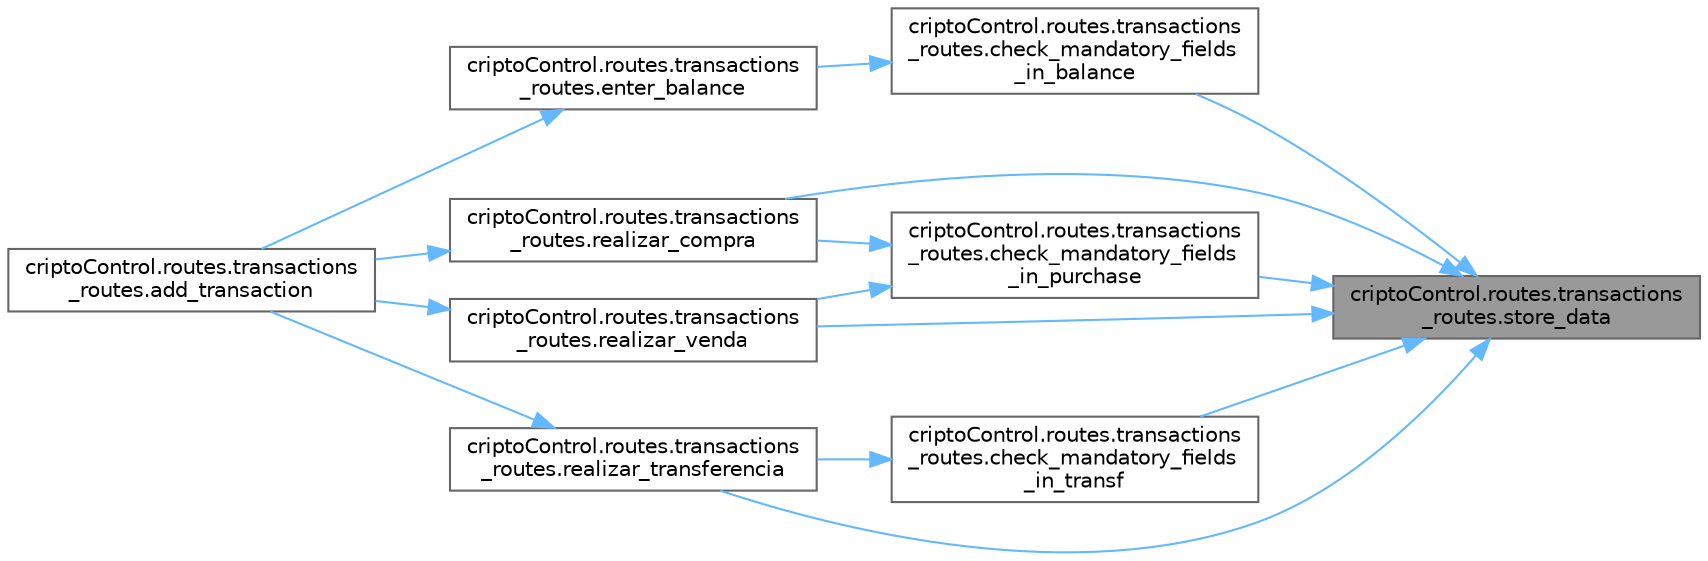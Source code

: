 digraph "criptoControl.routes.transactions_routes.store_data"
{
 // LATEX_PDF_SIZE
  bgcolor="transparent";
  edge [fontname=Helvetica,fontsize=10,labelfontname=Helvetica,labelfontsize=10];
  node [fontname=Helvetica,fontsize=10,shape=box,height=0.2,width=0.4];
  rankdir="RL";
  Node1 [id="Node000001",label="criptoControl.routes.transactions\l_routes.store_data",height=0.2,width=0.4,color="gray40", fillcolor="grey60", style="filled", fontcolor="black",tooltip=" "];
  Node1 -> Node2 [id="edge15_Node000001_Node000002",dir="back",color="steelblue1",style="solid",tooltip=" "];
  Node2 [id="Node000002",label="criptoControl.routes.transactions\l_routes.check_mandatory_fields\l_in_balance",height=0.2,width=0.4,color="grey40", fillcolor="white", style="filled",URL="$namespacecripto_control_1_1routes_1_1transactions__routes.html#a47dc4dc03fd0c904e075cb91ea8523e6",tooltip=" "];
  Node2 -> Node3 [id="edge16_Node000002_Node000003",dir="back",color="steelblue1",style="solid",tooltip=" "];
  Node3 [id="Node000003",label="criptoControl.routes.transactions\l_routes.enter_balance",height=0.2,width=0.4,color="grey40", fillcolor="white", style="filled",URL="$namespacecripto_control_1_1routes_1_1transactions__routes.html#a356324d9eae8676bd56625b8748eda7d",tooltip=" "];
  Node3 -> Node4 [id="edge17_Node000003_Node000004",dir="back",color="steelblue1",style="solid",tooltip=" "];
  Node4 [id="Node000004",label="criptoControl.routes.transactions\l_routes.add_transaction",height=0.2,width=0.4,color="grey40", fillcolor="white", style="filled",URL="$namespacecripto_control_1_1routes_1_1transactions__routes.html#a0998e441a0d1093713d300edbb285ea1",tooltip=" "];
  Node1 -> Node5 [id="edge18_Node000001_Node000005",dir="back",color="steelblue1",style="solid",tooltip=" "];
  Node5 [id="Node000005",label="criptoControl.routes.transactions\l_routes.check_mandatory_fields\l_in_purchase",height=0.2,width=0.4,color="grey40", fillcolor="white", style="filled",URL="$namespacecripto_control_1_1routes_1_1transactions__routes.html#a2065076de54c38452f6cf6c5bfa12789",tooltip=" "];
  Node5 -> Node6 [id="edge19_Node000005_Node000006",dir="back",color="steelblue1",style="solid",tooltip=" "];
  Node6 [id="Node000006",label="criptoControl.routes.transactions\l_routes.realizar_compra",height=0.2,width=0.4,color="grey40", fillcolor="white", style="filled",URL="$namespacecripto_control_1_1routes_1_1transactions__routes.html#adec42905ab9e30946975af46bf061e80",tooltip=" "];
  Node6 -> Node4 [id="edge20_Node000006_Node000004",dir="back",color="steelblue1",style="solid",tooltip=" "];
  Node5 -> Node7 [id="edge21_Node000005_Node000007",dir="back",color="steelblue1",style="solid",tooltip=" "];
  Node7 [id="Node000007",label="criptoControl.routes.transactions\l_routes.realizar_venda",height=0.2,width=0.4,color="grey40", fillcolor="white", style="filled",URL="$namespacecripto_control_1_1routes_1_1transactions__routes.html#ae81d1ec5876b560082c0303e45b2004b",tooltip=" "];
  Node7 -> Node4 [id="edge22_Node000007_Node000004",dir="back",color="steelblue1",style="solid",tooltip=" "];
  Node1 -> Node8 [id="edge23_Node000001_Node000008",dir="back",color="steelblue1",style="solid",tooltip=" "];
  Node8 [id="Node000008",label="criptoControl.routes.transactions\l_routes.check_mandatory_fields\l_in_transf",height=0.2,width=0.4,color="grey40", fillcolor="white", style="filled",URL="$namespacecripto_control_1_1routes_1_1transactions__routes.html#a3b240a4fdbcc3776d3134a08d21bdf65",tooltip=" "];
  Node8 -> Node9 [id="edge24_Node000008_Node000009",dir="back",color="steelblue1",style="solid",tooltip=" "];
  Node9 [id="Node000009",label="criptoControl.routes.transactions\l_routes.realizar_transferencia",height=0.2,width=0.4,color="grey40", fillcolor="white", style="filled",URL="$namespacecripto_control_1_1routes_1_1transactions__routes.html#a4d01550b3acde636bac6dad4f79e0c66",tooltip=" "];
  Node9 -> Node4 [id="edge25_Node000009_Node000004",dir="back",color="steelblue1",style="solid",tooltip=" "];
  Node1 -> Node6 [id="edge26_Node000001_Node000006",dir="back",color="steelblue1",style="solid",tooltip=" "];
  Node1 -> Node9 [id="edge27_Node000001_Node000009",dir="back",color="steelblue1",style="solid",tooltip=" "];
  Node1 -> Node7 [id="edge28_Node000001_Node000007",dir="back",color="steelblue1",style="solid",tooltip=" "];
}
